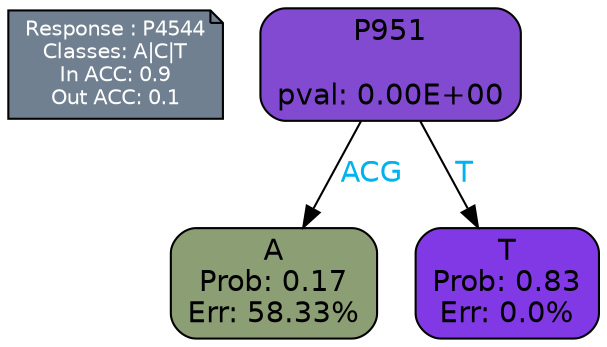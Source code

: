 digraph Tree {
node [shape=box, style="filled, rounded", color="black", fontname=helvetica] ;
graph [ranksep=equally, splines=polylines, bgcolor=transparent, dpi=600] ;
edge [fontname=helvetica] ;
LEGEND [label="Response : P4544
Classes: A|C|T
In ACC: 0.9
Out ACC: 0.1
",shape=note,align=left,style=filled,fillcolor="slategray",fontcolor="white",fontsize=10];1 [label="P951

pval: 0.00E+00", fillcolor="#824ad1"] ;
2 [label="A
Prob: 0.17
Err: 58.33%", fillcolor="#8c9e73"] ;
3 [label="T
Prob: 0.83
Err: 0.0%", fillcolor="#8139e5"] ;
1 -> 2 [label="ACG",fontcolor=deepskyblue2] ;
1 -> 3 [label="T",fontcolor=deepskyblue2] ;
{rank = same; 2;3;}{rank = same; LEGEND;1;}}